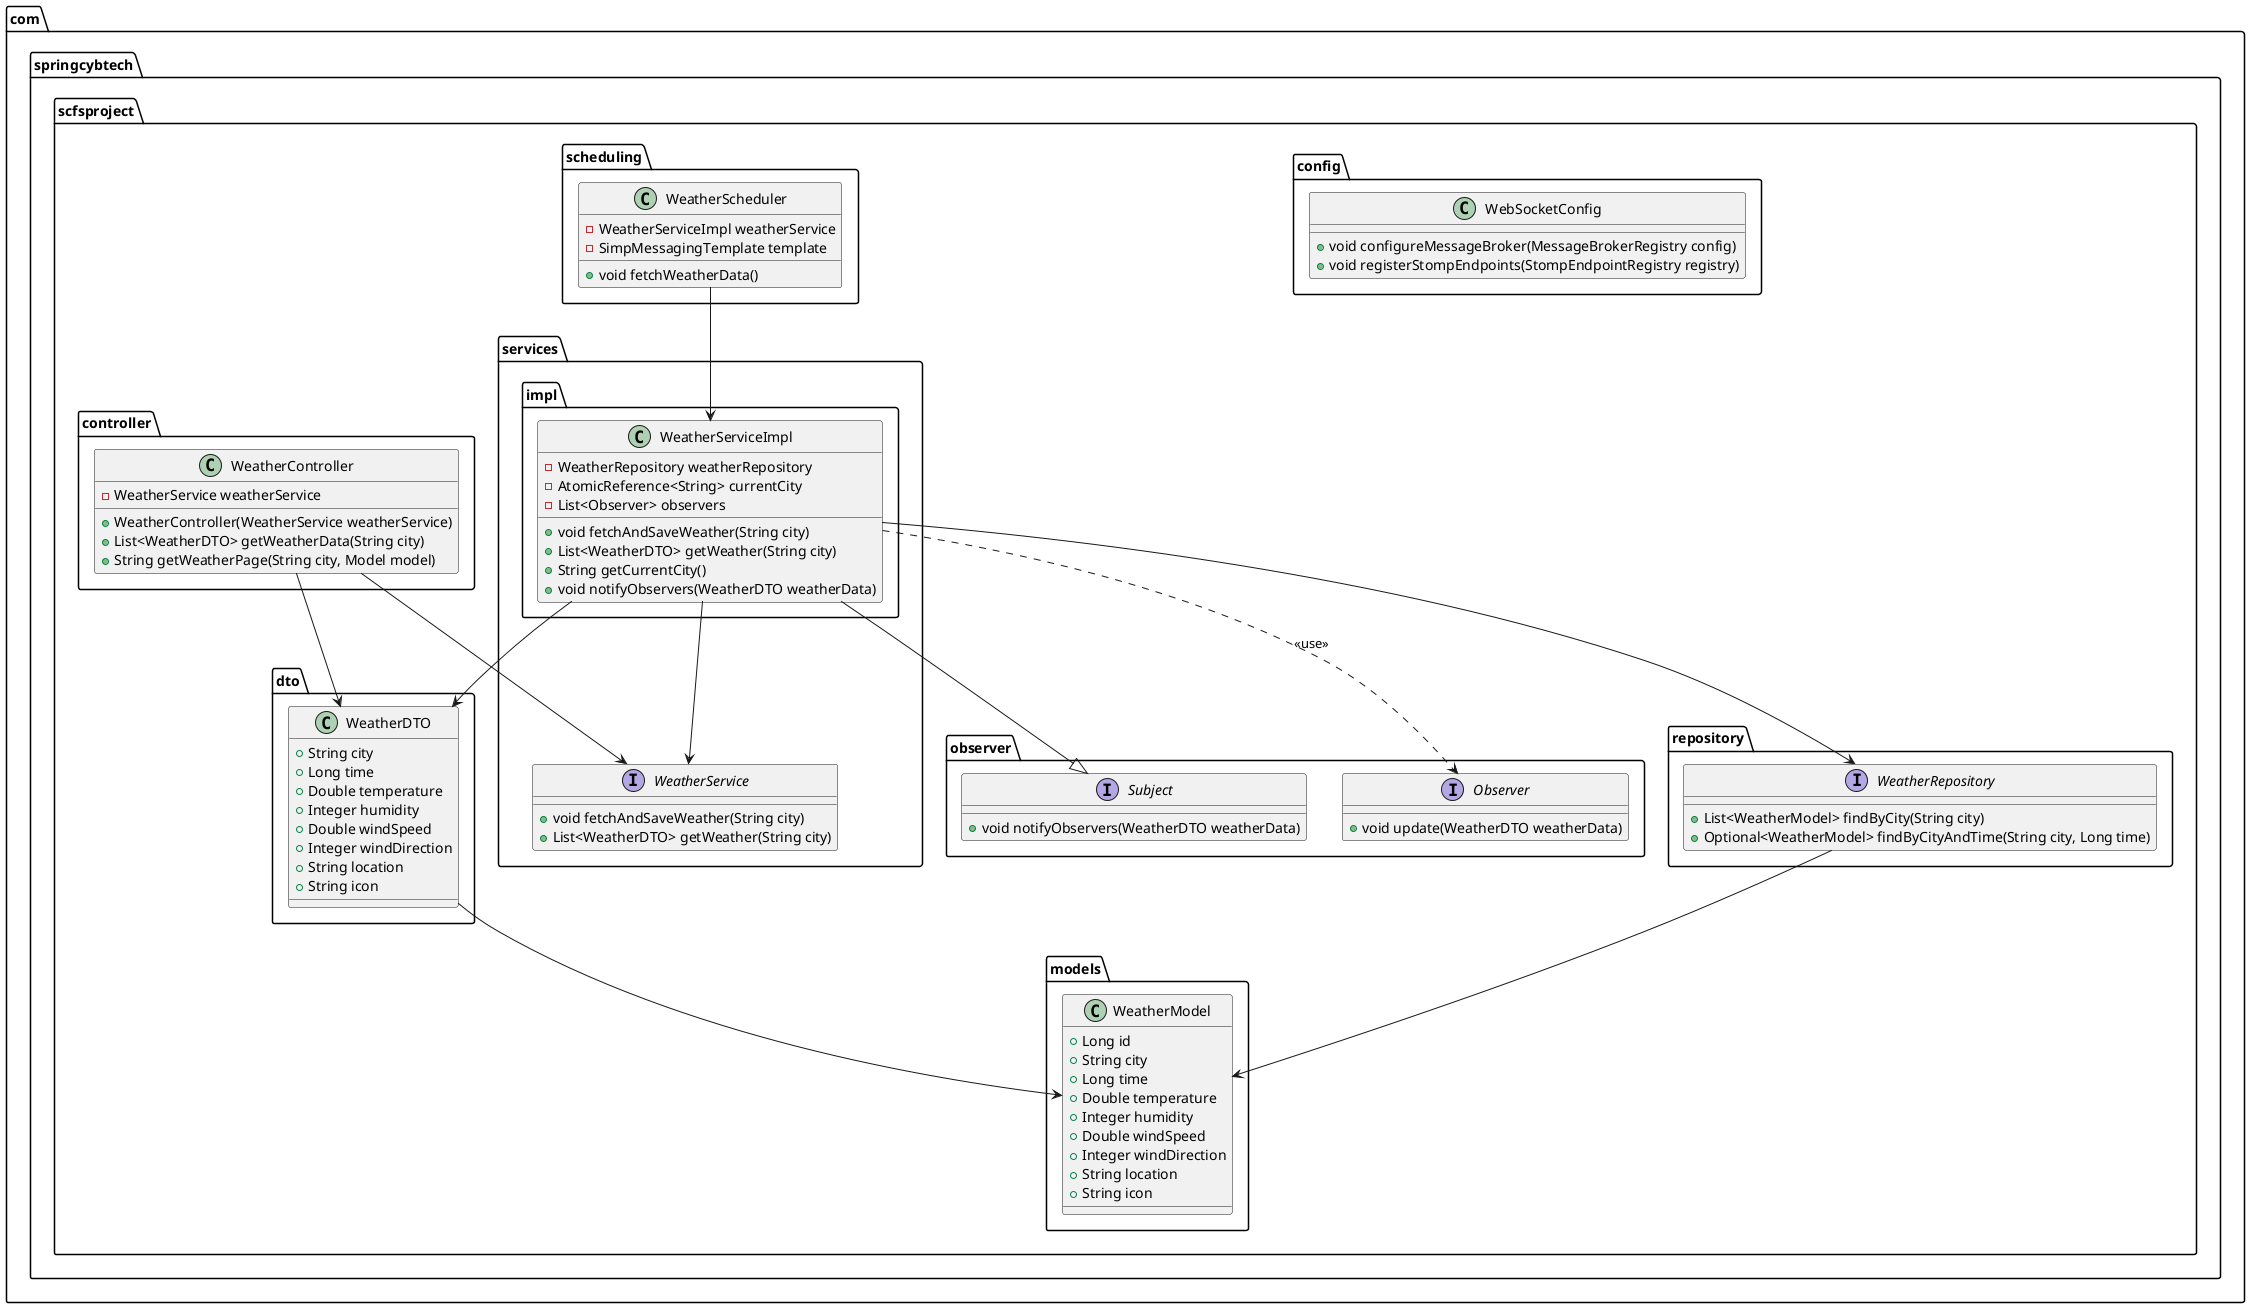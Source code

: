 @startuml
package com.springcybtech.scfsproject.config {
    class WebSocketConfig {
        +void configureMessageBroker(MessageBrokerRegistry config)
        +void registerStompEndpoints(StompEndpointRegistry registry)
    }
}

package com.springcybtech.scfsproject.controller {
    class WeatherController {
        -WeatherService weatherService
        +WeatherController(WeatherService weatherService)
        +List<WeatherDTO> getWeatherData(String city)
        +String getWeatherPage(String city, Model model)
    }
}

package com.springcybtech.scfsproject.dto {
    class WeatherDTO {
        +String city
        +Long time
        +Double temperature
        +Integer humidity
        +Double windSpeed
        +Integer windDirection
        +String location
        +String icon
    }
}

package com.springcybtech.scfsproject.models {
    class WeatherModel {
        +Long id
        +String city
        +Long time
        +Double temperature
        +Integer humidity
        +Double windSpeed
        +Integer windDirection
        +String location
        +String icon
    }
}

package com.springcybtech.scfsproject.observer {
    interface Observer {
        +void update(WeatherDTO weatherData)
    }

    interface Subject {
        +void notifyObservers(WeatherDTO weatherData)
    }
}

package com.springcybtech.scfsproject.repository {
    interface WeatherRepository {
        +List<WeatherModel> findByCity(String city)
        +Optional<WeatherModel> findByCityAndTime(String city, Long time)
    }
}

package com.springcybtech.scfsproject.scheduling {
    class WeatherScheduler {
        -WeatherServiceImpl weatherService
        -SimpMessagingTemplate template
        +void fetchWeatherData()
    }
}

package com.springcybtech.scfsproject.services.impl {
    class WeatherServiceImpl {
        -WeatherRepository weatherRepository
        -AtomicReference<String> currentCity
        -List<Observer> observers
        +void fetchAndSaveWeather(String city)
        +List<WeatherDTO> getWeather(String city)
        +String getCurrentCity()
        +void notifyObservers(WeatherDTO weatherData)
    }
}

package com.springcybtech.scfsproject.services {
    interface WeatherService {
        +void fetchAndSaveWeather(String city)
        +List<WeatherDTO> getWeather(String city)
    }
}

WeatherController --> WeatherService
WeatherServiceImpl --> WeatherService
WeatherServiceImpl -|> Subject
WeatherServiceImpl --> WeatherRepository
WeatherServiceImpl ..> Observer : <<use>>
WeatherScheduler --> WeatherServiceImpl
WeatherRepository --> WeatherModel
WeatherDTO --> WeatherModel
WeatherController --> WeatherDTO
WeatherServiceImpl --> WeatherDTO

@enduml
